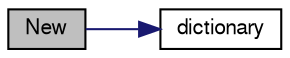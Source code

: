 digraph "New"
{
  bgcolor="transparent";
  edge [fontname="FreeSans",fontsize="10",labelfontname="FreeSans",labelfontsize="10"];
  node [fontname="FreeSans",fontsize="10",shape=record];
  rankdir="LR";
  Node4400 [label="New",height=0.2,width=0.4,color="black", fillcolor="grey75", style="filled", fontcolor="black"];
  Node4400 -> Node4401 [color="midnightblue",fontsize="10",style="solid",fontname="FreeSans"];
  Node4401 [label="dictionary",height=0.2,width=0.4,color="black",URL="$a26014.html#a4cea470990d165a35c1b2333a569b586",tooltip="Construct top-level dictionary null. "];
}
